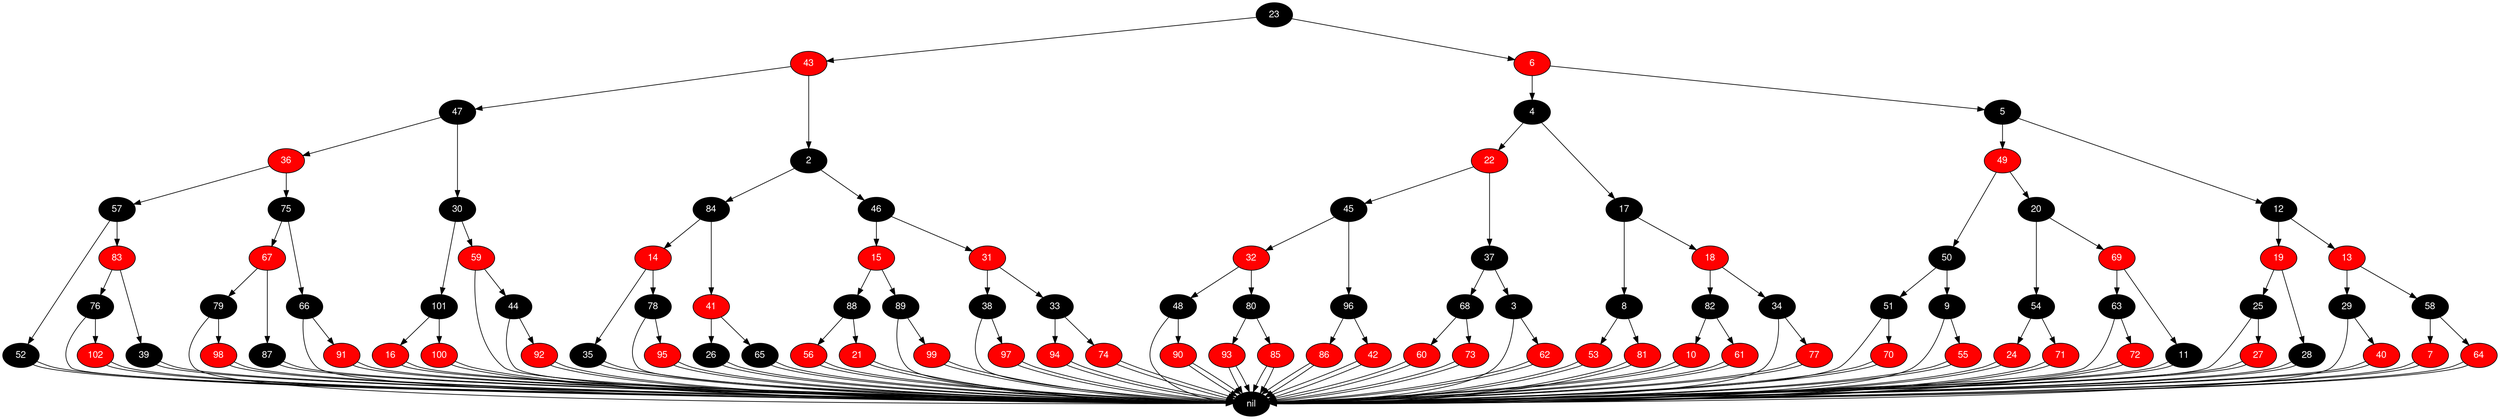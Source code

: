 digraph RB_Teste {
	node [fontname="Helvetica,Arial,sans-serif" style="filled"]
	edge [fontname="Helvetica,Arial,sans-serif" color="black"]

	{
		node [fillcolor=" black" fontcolor=" white"] nil 
		node [fillcolor=" black" fontcolor=" white"] 23 
		node [fillcolor=" red" fontcolor=" white"] 43 
		node [fillcolor=" black" fontcolor=" white"] 47 
		node [fillcolor=" red" fontcolor=" white"] 36 
		node [fillcolor=" black" fontcolor=" white"] 57 
		node [fillcolor=" black" fontcolor=" white"] 52 
		node [fillcolor=" red" fontcolor=" white"] 83 
		node [fillcolor=" black" fontcolor=" white"] 76 
		node [fillcolor=" red" fontcolor=" white"] 102 
		node [fillcolor=" black" fontcolor=" white"] 39 
		node [fillcolor=" black" fontcolor=" white"] 75 
		node [fillcolor=" red" fontcolor=" white"] 67 
		node [fillcolor=" black" fontcolor=" white"] 79 
		node [fillcolor=" red" fontcolor=" white"] 98 
		node [fillcolor=" black" fontcolor=" white"] 87 
		node [fillcolor=" black" fontcolor=" white"] 66 
		node [fillcolor=" red" fontcolor=" white"] 91 
		node [fillcolor=" black" fontcolor=" white"] 30 
		node [fillcolor=" black" fontcolor=" white"] 101 
		node [fillcolor=" red" fontcolor=" white"] 16 
		node [fillcolor=" red" fontcolor=" white"] 100 
		node [fillcolor=" red" fontcolor=" white"] 59 
		node [fillcolor=" black" fontcolor=" white"] 44 
		node [fillcolor=" red" fontcolor=" white"] 92 
		node [fillcolor=" black" fontcolor=" white"] 2 
		node [fillcolor=" black" fontcolor=" white"] 84 
		node [fillcolor=" red" fontcolor=" white"] 14 
		node [fillcolor=" black" fontcolor=" white"] 35 
		node [fillcolor=" black" fontcolor=" white"] 78 
		node [fillcolor=" red" fontcolor=" white"] 95 
		node [fillcolor=" red" fontcolor=" white"] 41 
		node [fillcolor=" black" fontcolor=" white"] 26 
		node [fillcolor=" black" fontcolor=" white"] 65 
		node [fillcolor=" black" fontcolor=" white"] 46 
		node [fillcolor=" red" fontcolor=" white"] 15 
		node [fillcolor=" black" fontcolor=" white"] 88 
		node [fillcolor=" red" fontcolor=" white"] 56 
		node [fillcolor=" red" fontcolor=" white"] 21 
		node [fillcolor=" black" fontcolor=" white"] 89 
		node [fillcolor=" red" fontcolor=" white"] 99 
		node [fillcolor=" red" fontcolor=" white"] 31 
		node [fillcolor=" black" fontcolor=" white"] 38 
		node [fillcolor=" red" fontcolor=" white"] 97 
		node [fillcolor=" black" fontcolor=" white"] 33 
		node [fillcolor=" red" fontcolor=" white"] 94 
		node [fillcolor=" red" fontcolor=" white"] 74 
		node [fillcolor=" red" fontcolor=" white"] 6 
		node [fillcolor=" black" fontcolor=" white"] 4 
		node [fillcolor=" red" fontcolor=" white"] 22 
		node [fillcolor=" black" fontcolor=" white"] 45 
		node [fillcolor=" red" fontcolor=" white"] 32 
		node [fillcolor=" black" fontcolor=" white"] 48 
		node [fillcolor=" red" fontcolor=" white"] 90 
		node [fillcolor=" black" fontcolor=" white"] 80 
		node [fillcolor=" red" fontcolor=" white"] 93 
		node [fillcolor=" red" fontcolor=" white"] 85 
		node [fillcolor=" black" fontcolor=" white"] 96 
		node [fillcolor=" red" fontcolor=" white"] 86 
		node [fillcolor=" red" fontcolor=" white"] 42 
		node [fillcolor=" black" fontcolor=" white"] 37 
		node [fillcolor=" black" fontcolor=" white"] 68 
		node [fillcolor=" red" fontcolor=" white"] 60 
		node [fillcolor=" red" fontcolor=" white"] 73 
		node [fillcolor=" black" fontcolor=" white"] 3 
		node [fillcolor=" red" fontcolor=" white"] 62 
		node [fillcolor=" black" fontcolor=" white"] 17 
		node [fillcolor=" black" fontcolor=" white"] 8 
		node [fillcolor=" red" fontcolor=" white"] 53 
		node [fillcolor=" red" fontcolor=" white"] 81 
		node [fillcolor=" red" fontcolor=" white"] 18 
		node [fillcolor=" black" fontcolor=" white"] 82 
		node [fillcolor=" red" fontcolor=" white"] 10 
		node [fillcolor=" red" fontcolor=" white"] 61 
		node [fillcolor=" black" fontcolor=" white"] 34 
		node [fillcolor=" red" fontcolor=" white"] 77 
		node [fillcolor=" black" fontcolor=" white"] 5 
		node [fillcolor=" red" fontcolor=" white"] 49 
		node [fillcolor=" black" fontcolor=" white"] 50 
		node [fillcolor=" black" fontcolor=" white"] 51 
		node [fillcolor=" red" fontcolor=" white"] 70 
		node [fillcolor=" black" fontcolor=" white"] 9 
		node [fillcolor=" red" fontcolor=" white"] 55 
		node [fillcolor=" black" fontcolor=" white"] 20 
		node [fillcolor=" black" fontcolor=" white"] 54 
		node [fillcolor=" red" fontcolor=" white"] 24 
		node [fillcolor=" red" fontcolor=" white"] 71 
		node [fillcolor=" red" fontcolor=" white"] 69 
		node [fillcolor=" black" fontcolor=" white"] 63 
		node [fillcolor=" red" fontcolor=" white"] 72 
		node [fillcolor=" black" fontcolor=" white"] 11 
		node [fillcolor=" black" fontcolor=" white"] 12 
		node [fillcolor=" red" fontcolor=" white"] 19 
		node [fillcolor=" black" fontcolor=" white"] 25 
		node [fillcolor=" red" fontcolor=" white"] 27 
		node [fillcolor=" black" fontcolor=" white"] 28 
		node [fillcolor=" red" fontcolor=" white"] 13 
		node [fillcolor=" black" fontcolor=" white"] 29 
		node [fillcolor=" red" fontcolor=" white"] 40 
		node [fillcolor=" black" fontcolor=" white"] 58 
		node [fillcolor=" red" fontcolor=" white"] 7 
		node [fillcolor=" red" fontcolor=" white"] 64 
	}

	23 -> 43 
	23 -> 6 
	43 -> 47 
	43 -> 2 
	47 -> 36 
	47 -> 30 
	36 -> 57 
	36 -> 75 
	57 -> 52 
	57 -> 83 
	52 -> nil 
	52 -> nil 
	83 -> 76 
	83 -> 39 
	76 -> 102 
	76 -> nil 
	102 -> nil 
	102 -> nil 
	39 -> nil 
	39 -> nil 
	75 -> 67 
	75 -> 66 
	67 -> 79 
	67 -> 87 
	79 -> 98 
	79 -> nil 
	98 -> nil 
	98 -> nil 
	87 -> nil 
	87 -> nil 
	66 -> 91 
	66 -> nil 
	91 -> nil 
	91 -> nil 
	30 -> 101 
	30 -> 59 
	101 -> 16 
	101 -> 100 
	16 -> nil 
	16 -> nil 
	100 -> nil 
	100 -> nil 
	59 -> 44 
	59 -> nil 
	44 -> 92 
	44 -> nil 
	92 -> nil 
	92 -> nil 
	2 -> 84 
	2 -> 46 
	84 -> 14 
	84 -> 41 
	14 -> 35 
	14 -> 78 
	35 -> nil 
	35 -> nil 
	78 -> 95 
	78 -> nil 
	95 -> nil 
	95 -> nil 
	41 -> 26 
	41 -> 65 
	26 -> nil 
	26 -> nil 
	65 -> nil 
	65 -> nil 
	46 -> 15 
	46 -> 31 
	15 -> 88 
	15 -> 89 
	88 -> 56 
	88 -> 21 
	56 -> nil 
	56 -> nil 
	21 -> nil 
	21 -> nil 
	89 -> 99 
	89 -> nil 
	99 -> nil 
	99 -> nil 
	31 -> 38 
	31 -> 33 
	38 -> 97 
	38 -> nil 
	97 -> nil 
	97 -> nil 
	33 -> 94 
	33 -> 74 
	94 -> nil 
	94 -> nil 
	74 -> nil 
	74 -> nil 
	6 -> 4 
	6 -> 5 
	4 -> 22 
	4 -> 17 
	22 -> 45 
	22 -> 37 
	45 -> 32 
	45 -> 96 
	32 -> 48 
	32 -> 80 
	48 -> 90 
	48 -> nil 
	90 -> nil 
	90 -> nil 
	80 -> 93 
	80 -> 85 
	93 -> nil 
	93 -> nil 
	85 -> nil 
	85 -> nil 
	96 -> 86 
	96 -> 42 
	86 -> nil 
	86 -> nil 
	42 -> nil 
	42 -> nil 
	37 -> 68 
	37 -> 3 
	68 -> 60 
	68 -> 73 
	60 -> nil 
	60 -> nil 
	73 -> nil 
	73 -> nil 
	3 -> 62 
	3 -> nil 
	62 -> nil 
	62 -> nil 
	17 -> 8 
	17 -> 18 
	8 -> 53 
	8 -> 81 
	53 -> nil 
	53 -> nil 
	81 -> nil 
	81 -> nil 
	18 -> 82 
	18 -> 34 
	82 -> 10 
	82 -> 61 
	10 -> nil 
	10 -> nil 
	61 -> nil 
	61 -> nil 
	34 -> 77 
	34 -> nil 
	77 -> nil 
	77 -> nil 
	5 -> 49 
	5 -> 12 
	49 -> 50 
	49 -> 20 
	50 -> 51 
	50 -> 9 
	51 -> 70 
	51 -> nil 
	70 -> nil 
	70 -> nil 
	9 -> 55 
	9 -> nil 
	55 -> nil 
	55 -> nil 
	20 -> 54 
	20 -> 69 
	54 -> 24 
	54 -> 71 
	24 -> nil 
	24 -> nil 
	71 -> nil 
	71 -> nil 
	69 -> 63 
	69 -> 11 
	63 -> 72 
	63 -> nil 
	72 -> nil 
	72 -> nil 
	11 -> nil 
	11 -> nil 
	12 -> 19 
	12 -> 13 
	19 -> 25 
	19 -> 28 
	25 -> 27 
	25 -> nil 
	27 -> nil 
	27 -> nil 
	28 -> nil 
	28 -> nil 
	13 -> 29 
	13 -> 58 
	29 -> 40 
	29 -> nil 
	40 -> nil 
	40 -> nil 
	58 -> 7 
	58 -> 64 
	7 -> nil 
	7 -> nil 
	64 -> nil 
	64 -> nil 
}
